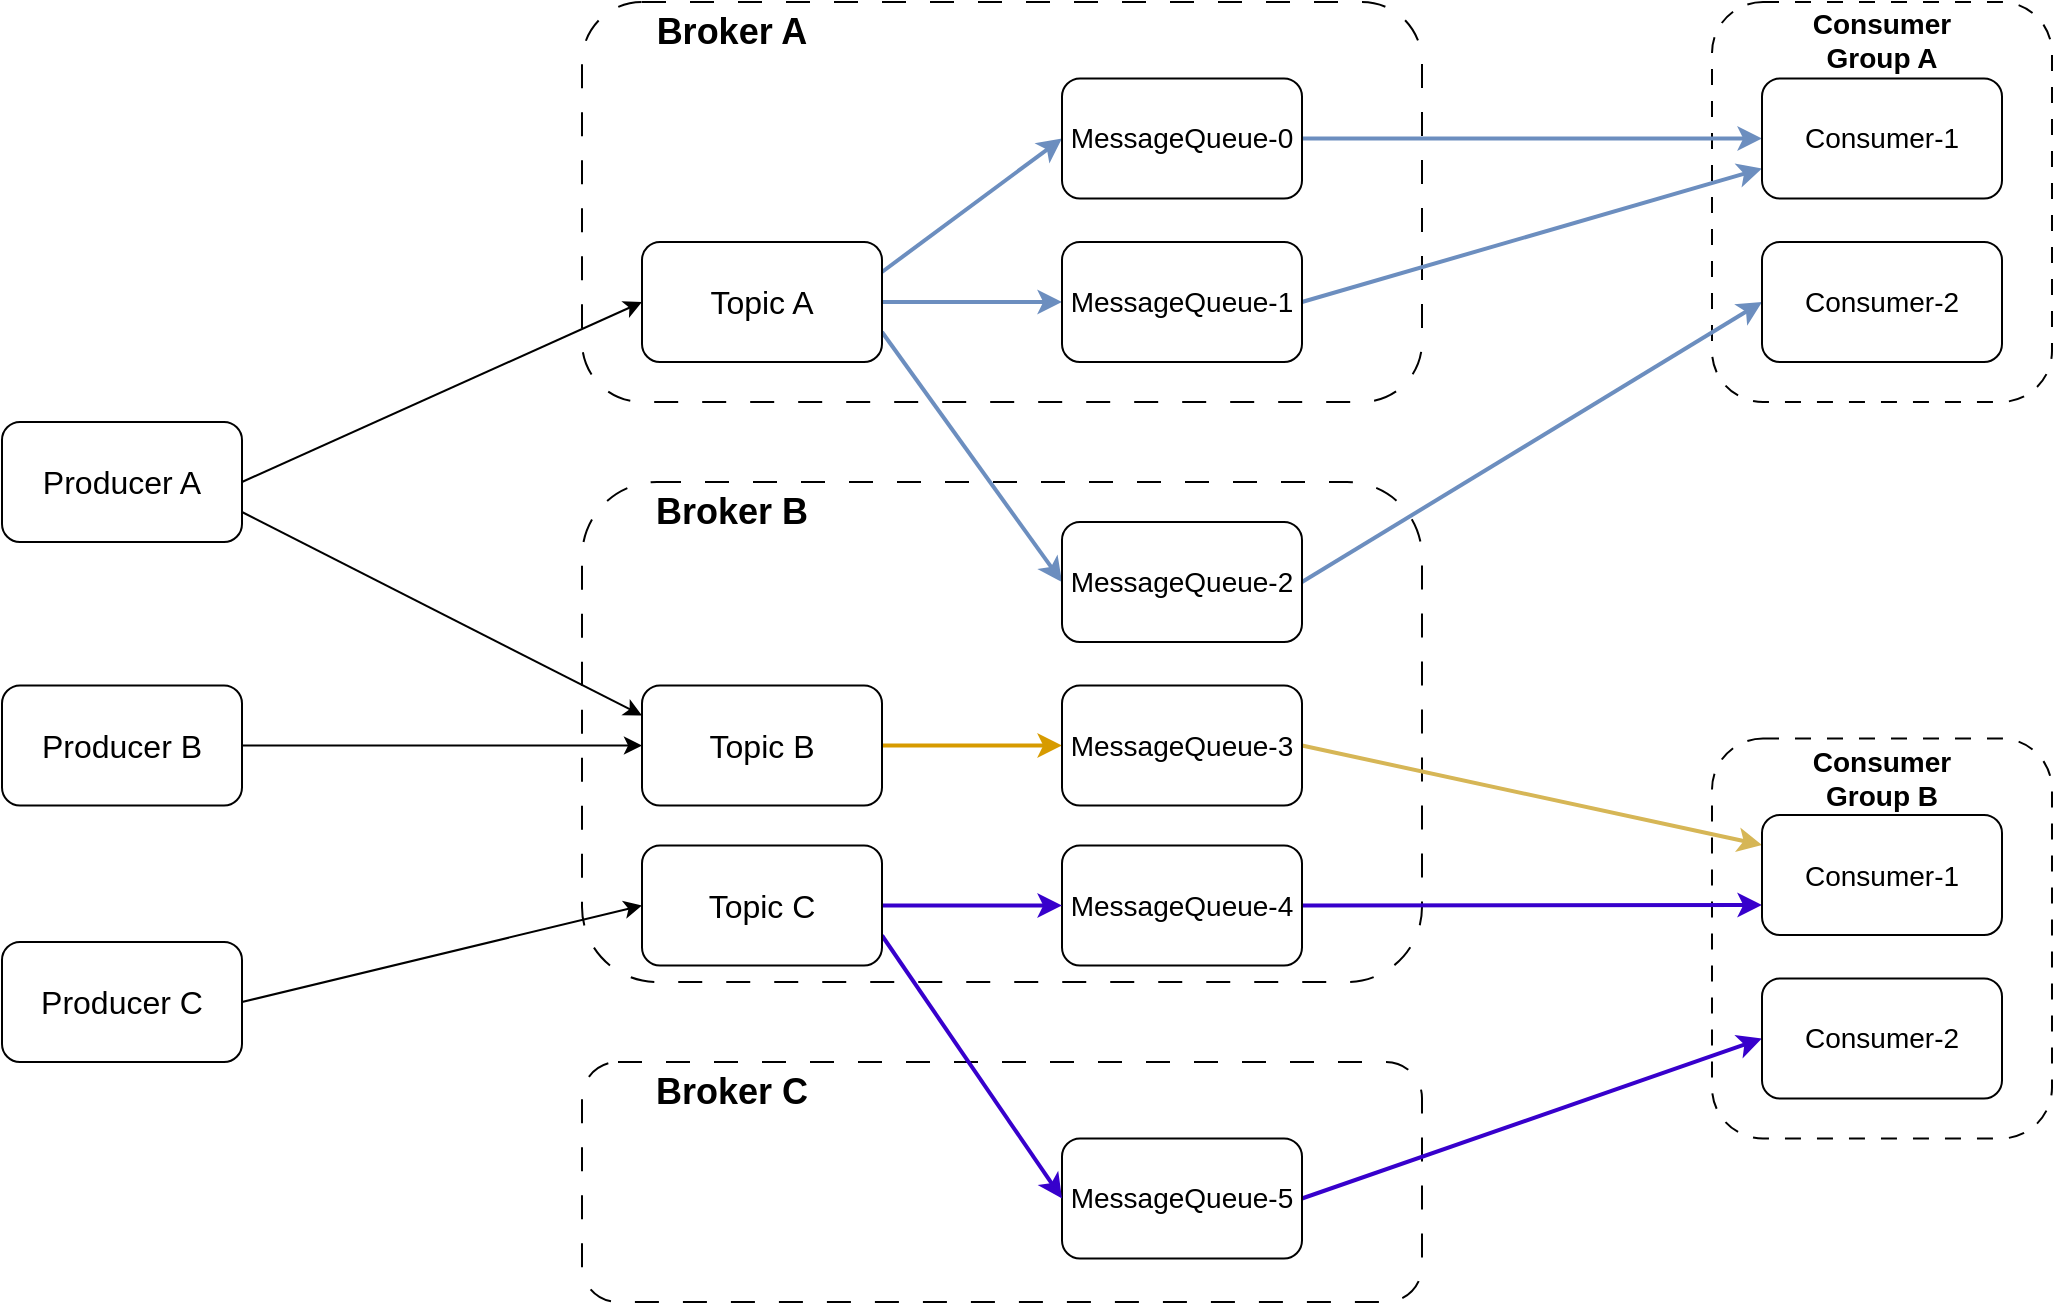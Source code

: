 <mxfile version="28.2.0">
  <diagram name="第 1 页" id="HPwGjE-x1jmZRA37-dB6">
    <mxGraphModel dx="1243" dy="701" grid="1" gridSize="10" guides="1" tooltips="1" connect="1" arrows="1" fold="1" page="1" pageScale="1" pageWidth="1169" pageHeight="827" math="0" shadow="0">
      <root>
        <mxCell id="0" />
        <mxCell id="1" parent="0" />
        <mxCell id="a3o9XG1qFLPcN7DM8V43-49" value="" style="rounded=1;whiteSpace=wrap;html=1;dashed=1;dashPattern=8 8;" vertex="1" parent="1">
          <mxGeometry x="885" y="468.25" width="170" height="200" as="geometry" />
        </mxCell>
        <mxCell id="a3o9XG1qFLPcN7DM8V43-47" value="" style="rounded=1;whiteSpace=wrap;html=1;dashed=1;dashPattern=8 8;" vertex="1" parent="1">
          <mxGeometry x="885" y="100" width="170" height="200" as="geometry" />
        </mxCell>
        <mxCell id="a3o9XG1qFLPcN7DM8V43-21" value="" style="rounded=1;whiteSpace=wrap;html=1;dashed=1;dashPattern=12 12;" vertex="1" parent="1">
          <mxGeometry x="320" y="340" width="420" height="250" as="geometry" />
        </mxCell>
        <mxCell id="a3o9XG1qFLPcN7DM8V43-18" value="" style="rounded=1;whiteSpace=wrap;html=1;dashed=1;dashPattern=12 12;" vertex="1" parent="1">
          <mxGeometry x="320" y="100" width="420" height="200" as="geometry" />
        </mxCell>
        <mxCell id="a3o9XG1qFLPcN7DM8V43-36" style="rounded=0;orthogonalLoop=1;jettySize=auto;html=1;exitX=1;exitY=0.5;exitDx=0;exitDy=0;entryX=0;entryY=0.5;entryDx=0;entryDy=0;" edge="1" parent="1" source="a3o9XG1qFLPcN7DM8V43-1" target="a3o9XG1qFLPcN7DM8V43-2">
          <mxGeometry relative="1" as="geometry" />
        </mxCell>
        <mxCell id="a3o9XG1qFLPcN7DM8V43-39" style="rounded=0;orthogonalLoop=1;jettySize=auto;html=1;exitX=1;exitY=0.75;exitDx=0;exitDy=0;entryX=0;entryY=0.25;entryDx=0;entryDy=0;" edge="1" parent="1" source="a3o9XG1qFLPcN7DM8V43-1" target="a3o9XG1qFLPcN7DM8V43-13">
          <mxGeometry relative="1" as="geometry" />
        </mxCell>
        <mxCell id="a3o9XG1qFLPcN7DM8V43-1" value="&lt;font style=&quot;font-size: 16px;&quot;&gt;Producer A&lt;/font&gt;" style="rounded=1;whiteSpace=wrap;html=1;" vertex="1" parent="1">
          <mxGeometry x="30" y="310" width="120" height="60" as="geometry" />
        </mxCell>
        <mxCell id="a3o9XG1qFLPcN7DM8V43-7" style="rounded=0;orthogonalLoop=1;jettySize=auto;html=1;exitX=1;exitY=0.25;exitDx=0;exitDy=0;entryX=0;entryY=0.5;entryDx=0;entryDy=0;strokeWidth=2;fillColor=#dae8fc;strokeColor=#6c8ebf;" edge="1" parent="1" source="a3o9XG1qFLPcN7DM8V43-2" target="a3o9XG1qFLPcN7DM8V43-3">
          <mxGeometry relative="1" as="geometry" />
        </mxCell>
        <mxCell id="a3o9XG1qFLPcN7DM8V43-8" style="edgeStyle=orthogonalEdgeStyle;rounded=0;orthogonalLoop=1;jettySize=auto;html=1;exitX=1;exitY=0.5;exitDx=0;exitDy=0;entryX=0;entryY=0.5;entryDx=0;entryDy=0;strokeWidth=2;fillColor=#dae8fc;strokeColor=#6c8ebf;" edge="1" parent="1" source="a3o9XG1qFLPcN7DM8V43-2" target="a3o9XG1qFLPcN7DM8V43-5">
          <mxGeometry relative="1" as="geometry" />
        </mxCell>
        <mxCell id="a3o9XG1qFLPcN7DM8V43-17" style="rounded=0;orthogonalLoop=1;jettySize=auto;html=1;exitX=1;exitY=0.75;exitDx=0;exitDy=0;entryX=0;entryY=0.5;entryDx=0;entryDy=0;strokeWidth=2;fillColor=#dae8fc;strokeColor=#6c8ebf;" edge="1" parent="1" source="a3o9XG1qFLPcN7DM8V43-2" target="a3o9XG1qFLPcN7DM8V43-14">
          <mxGeometry relative="1" as="geometry" />
        </mxCell>
        <mxCell id="a3o9XG1qFLPcN7DM8V43-2" value="&lt;font style=&quot;font-size: 16px;&quot;&gt;Topic A&lt;/font&gt;" style="rounded=1;whiteSpace=wrap;html=1;" vertex="1" parent="1">
          <mxGeometry x="350" y="220" width="120" height="60" as="geometry" />
        </mxCell>
        <mxCell id="a3o9XG1qFLPcN7DM8V43-43" style="edgeStyle=orthogonalEdgeStyle;rounded=0;orthogonalLoop=1;jettySize=auto;html=1;exitX=1;exitY=0.5;exitDx=0;exitDy=0;strokeWidth=2;fillColor=#dae8fc;strokeColor=#6c8ebf;" edge="1" parent="1" source="a3o9XG1qFLPcN7DM8V43-3" target="a3o9XG1qFLPcN7DM8V43-41">
          <mxGeometry relative="1" as="geometry" />
        </mxCell>
        <mxCell id="a3o9XG1qFLPcN7DM8V43-3" value="&lt;font style=&quot;font-size: 14px;&quot;&gt;MessageQueue-0&lt;/font&gt;" style="rounded=1;whiteSpace=wrap;html=1;" vertex="1" parent="1">
          <mxGeometry x="560" y="138.25" width="120" height="60" as="geometry" />
        </mxCell>
        <mxCell id="a3o9XG1qFLPcN7DM8V43-44" style="rounded=0;orthogonalLoop=1;jettySize=auto;html=1;exitX=1;exitY=0.5;exitDx=0;exitDy=0;entryX=0;entryY=0.75;entryDx=0;entryDy=0;fillColor=#dae8fc;strokeColor=#6c8ebf;strokeWidth=2;" edge="1" parent="1" source="a3o9XG1qFLPcN7DM8V43-5" target="a3o9XG1qFLPcN7DM8V43-41">
          <mxGeometry relative="1" as="geometry" />
        </mxCell>
        <mxCell id="a3o9XG1qFLPcN7DM8V43-5" value="&lt;font style=&quot;font-size: 14px;&quot;&gt;MessageQueue-1&lt;/font&gt;" style="rounded=1;whiteSpace=wrap;html=1;" vertex="1" parent="1">
          <mxGeometry x="560" y="220" width="120" height="60" as="geometry" />
        </mxCell>
        <mxCell id="a3o9XG1qFLPcN7DM8V43-11" style="edgeStyle=orthogonalEdgeStyle;rounded=0;orthogonalLoop=1;jettySize=auto;html=1;exitX=1;exitY=0.5;exitDx=0;exitDy=0;entryX=0;entryY=0.5;entryDx=0;entryDy=0;fillColor=#ffe6cc;strokeColor=#d79b00;strokeWidth=2;" edge="1" parent="1" source="a3o9XG1qFLPcN7DM8V43-13" target="a3o9XG1qFLPcN7DM8V43-16">
          <mxGeometry relative="1" as="geometry" />
        </mxCell>
        <mxCell id="a3o9XG1qFLPcN7DM8V43-13" value="&lt;font style=&quot;font-size: 16px;&quot;&gt;Topic B&lt;/font&gt;" style="rounded=1;whiteSpace=wrap;html=1;" vertex="1" parent="1">
          <mxGeometry x="350" y="441.75" width="120" height="60" as="geometry" />
        </mxCell>
        <mxCell id="a3o9XG1qFLPcN7DM8V43-45" style="rounded=0;orthogonalLoop=1;jettySize=auto;html=1;exitX=1;exitY=0.5;exitDx=0;exitDy=0;entryX=0;entryY=0.5;entryDx=0;entryDy=0;strokeWidth=2;fillColor=#dae8fc;strokeColor=#6c8ebf;" edge="1" parent="1" source="a3o9XG1qFLPcN7DM8V43-14" target="a3o9XG1qFLPcN7DM8V43-42">
          <mxGeometry relative="1" as="geometry" />
        </mxCell>
        <mxCell id="a3o9XG1qFLPcN7DM8V43-14" value="&lt;font style=&quot;font-size: 14px;&quot;&gt;MessageQueue-2&lt;/font&gt;" style="rounded=1;whiteSpace=wrap;html=1;" vertex="1" parent="1">
          <mxGeometry x="560" y="360" width="120" height="60" as="geometry" />
        </mxCell>
        <mxCell id="a3o9XG1qFLPcN7DM8V43-54" style="rounded=0;orthogonalLoop=1;jettySize=auto;html=1;exitX=1;exitY=0.5;exitDx=0;exitDy=0;entryX=0;entryY=0.75;entryDx=0;entryDy=0;strokeWidth=2;fillColor=#6a00ff;strokeColor=#3700CC;" edge="1" parent="1" source="a3o9XG1qFLPcN7DM8V43-15" target="a3o9XG1qFLPcN7DM8V43-50">
          <mxGeometry relative="1" as="geometry" />
        </mxCell>
        <mxCell id="a3o9XG1qFLPcN7DM8V43-15" value="&lt;font style=&quot;font-size: 14px;&quot;&gt;MessageQueue-4&lt;/font&gt;" style="rounded=1;whiteSpace=wrap;html=1;" vertex="1" parent="1">
          <mxGeometry x="560" y="521.75" width="120" height="60" as="geometry" />
        </mxCell>
        <mxCell id="a3o9XG1qFLPcN7DM8V43-53" style="rounded=0;orthogonalLoop=1;jettySize=auto;html=1;exitX=1;exitY=0.5;exitDx=0;exitDy=0;entryX=0;entryY=0.25;entryDx=0;entryDy=0;strokeWidth=2;fillColor=#fff2cc;strokeColor=#d6b656;" edge="1" parent="1" source="a3o9XG1qFLPcN7DM8V43-16" target="a3o9XG1qFLPcN7DM8V43-50">
          <mxGeometry relative="1" as="geometry" />
        </mxCell>
        <mxCell id="a3o9XG1qFLPcN7DM8V43-16" value="&lt;font style=&quot;font-size: 14px;&quot;&gt;MessageQueue-3&lt;/font&gt;" style="rounded=1;whiteSpace=wrap;html=1;" vertex="1" parent="1">
          <mxGeometry x="560" y="441.75" width="120" height="60" as="geometry" />
        </mxCell>
        <mxCell id="a3o9XG1qFLPcN7DM8V43-20" value="&lt;font style=&quot;font-size: 18px;&quot;&gt;&lt;b&gt;Broker A&lt;/b&gt;&lt;/font&gt;" style="text;html=1;align=center;verticalAlign=middle;whiteSpace=wrap;rounded=0;" vertex="1" parent="1">
          <mxGeometry x="340" y="100" width="110" height="30" as="geometry" />
        </mxCell>
        <mxCell id="a3o9XG1qFLPcN7DM8V43-22" value="&lt;font style=&quot;font-size: 18px;&quot;&gt;&lt;b&gt;Broker B&lt;/b&gt;&lt;/font&gt;" style="text;html=1;align=center;verticalAlign=middle;whiteSpace=wrap;rounded=0;" vertex="1" parent="1">
          <mxGeometry x="340" y="340" width="110" height="30" as="geometry" />
        </mxCell>
        <mxCell id="a3o9XG1qFLPcN7DM8V43-23" value="" style="rounded=1;whiteSpace=wrap;html=1;dashed=1;dashPattern=12 12;" vertex="1" parent="1">
          <mxGeometry x="320" y="630" width="420" height="120" as="geometry" />
        </mxCell>
        <mxCell id="a3o9XG1qFLPcN7DM8V43-55" style="rounded=0;orthogonalLoop=1;jettySize=auto;html=1;exitX=1;exitY=0.5;exitDx=0;exitDy=0;entryX=0;entryY=0.5;entryDx=0;entryDy=0;fillColor=#6a00ff;strokeColor=#3700CC;strokeWidth=2;" edge="1" parent="1" source="a3o9XG1qFLPcN7DM8V43-27" target="a3o9XG1qFLPcN7DM8V43-51">
          <mxGeometry relative="1" as="geometry" />
        </mxCell>
        <mxCell id="a3o9XG1qFLPcN7DM8V43-27" value="&lt;font style=&quot;font-size: 14px;&quot;&gt;MessageQueue-5&lt;/font&gt;" style="rounded=1;whiteSpace=wrap;html=1;" vertex="1" parent="1">
          <mxGeometry x="560" y="668.25" width="120" height="60" as="geometry" />
        </mxCell>
        <mxCell id="a3o9XG1qFLPcN7DM8V43-30" value="&lt;font style=&quot;font-size: 18px;&quot;&gt;&lt;b&gt;Broker C&lt;/b&gt;&lt;/font&gt;" style="text;html=1;align=center;verticalAlign=middle;whiteSpace=wrap;rounded=0;" vertex="1" parent="1">
          <mxGeometry x="340" y="630" width="110" height="30" as="geometry" />
        </mxCell>
        <mxCell id="a3o9XG1qFLPcN7DM8V43-32" style="edgeStyle=orthogonalEdgeStyle;rounded=0;orthogonalLoop=1;jettySize=auto;html=1;exitX=1;exitY=0.5;exitDx=0;exitDy=0;fillColor=#6a00ff;strokeColor=#3700CC;strokeWidth=2;" edge="1" parent="1" source="a3o9XG1qFLPcN7DM8V43-31" target="a3o9XG1qFLPcN7DM8V43-15">
          <mxGeometry relative="1" as="geometry" />
        </mxCell>
        <mxCell id="a3o9XG1qFLPcN7DM8V43-33" style="rounded=0;orthogonalLoop=1;jettySize=auto;html=1;exitX=1;exitY=0.75;exitDx=0;exitDy=0;entryX=0;entryY=0.5;entryDx=0;entryDy=0;fillColor=#6a00ff;strokeColor=#3700CC;strokeWidth=2;" edge="1" parent="1" source="a3o9XG1qFLPcN7DM8V43-31" target="a3o9XG1qFLPcN7DM8V43-27">
          <mxGeometry relative="1" as="geometry" />
        </mxCell>
        <mxCell id="a3o9XG1qFLPcN7DM8V43-31" value="&lt;font style=&quot;font-size: 16px;&quot;&gt;Topic C&lt;/font&gt;" style="rounded=1;whiteSpace=wrap;html=1;" vertex="1" parent="1">
          <mxGeometry x="350" y="521.75" width="120" height="60" as="geometry" />
        </mxCell>
        <mxCell id="a3o9XG1qFLPcN7DM8V43-37" style="edgeStyle=orthogonalEdgeStyle;rounded=0;orthogonalLoop=1;jettySize=auto;html=1;exitX=1;exitY=0.5;exitDx=0;exitDy=0;" edge="1" parent="1" source="a3o9XG1qFLPcN7DM8V43-34" target="a3o9XG1qFLPcN7DM8V43-13">
          <mxGeometry relative="1" as="geometry" />
        </mxCell>
        <mxCell id="a3o9XG1qFLPcN7DM8V43-34" value="&lt;font style=&quot;font-size: 16px;&quot;&gt;Producer B&lt;/font&gt;" style="rounded=1;whiteSpace=wrap;html=1;" vertex="1" parent="1">
          <mxGeometry x="30" y="441.75" width="120" height="60" as="geometry" />
        </mxCell>
        <mxCell id="a3o9XG1qFLPcN7DM8V43-38" style="rounded=0;orthogonalLoop=1;jettySize=auto;html=1;exitX=1;exitY=0.5;exitDx=0;exitDy=0;entryX=0;entryY=0.5;entryDx=0;entryDy=0;" edge="1" parent="1" source="a3o9XG1qFLPcN7DM8V43-35" target="a3o9XG1qFLPcN7DM8V43-31">
          <mxGeometry relative="1" as="geometry" />
        </mxCell>
        <mxCell id="a3o9XG1qFLPcN7DM8V43-35" value="&lt;font style=&quot;font-size: 16px;&quot;&gt;Producer C&lt;/font&gt;" style="rounded=1;whiteSpace=wrap;html=1;" vertex="1" parent="1">
          <mxGeometry x="30" y="570" width="120" height="60" as="geometry" />
        </mxCell>
        <mxCell id="a3o9XG1qFLPcN7DM8V43-41" value="&lt;span style=&quot;font-size: 14px;&quot;&gt;Consumer-1&lt;/span&gt;" style="rounded=1;whiteSpace=wrap;html=1;" vertex="1" parent="1">
          <mxGeometry x="910" y="138.25" width="120" height="60" as="geometry" />
        </mxCell>
        <mxCell id="a3o9XG1qFLPcN7DM8V43-42" value="&lt;span style=&quot;font-size: 14px;&quot;&gt;Consumer-2&lt;/span&gt;" style="rounded=1;whiteSpace=wrap;html=1;" vertex="1" parent="1">
          <mxGeometry x="910" y="220" width="120" height="60" as="geometry" />
        </mxCell>
        <mxCell id="a3o9XG1qFLPcN7DM8V43-48" value="&lt;font style=&quot;font-size: 14px;&quot;&gt;&lt;b style=&quot;&quot;&gt;Consumer Group A&lt;/b&gt;&lt;/font&gt;" style="text;html=1;align=center;verticalAlign=middle;whiteSpace=wrap;rounded=0;" vertex="1" parent="1">
          <mxGeometry x="915" y="104.25" width="110" height="30" as="geometry" />
        </mxCell>
        <mxCell id="a3o9XG1qFLPcN7DM8V43-50" value="&lt;span style=&quot;font-size: 14px;&quot;&gt;Consumer-1&lt;/span&gt;" style="rounded=1;whiteSpace=wrap;html=1;" vertex="1" parent="1">
          <mxGeometry x="910" y="506.5" width="120" height="60" as="geometry" />
        </mxCell>
        <mxCell id="a3o9XG1qFLPcN7DM8V43-51" value="&lt;span style=&quot;font-size: 14px;&quot;&gt;Consumer-2&lt;/span&gt;" style="rounded=1;whiteSpace=wrap;html=1;" vertex="1" parent="1">
          <mxGeometry x="910" y="588.25" width="120" height="60" as="geometry" />
        </mxCell>
        <mxCell id="a3o9XG1qFLPcN7DM8V43-52" value="&lt;font style=&quot;font-size: 14px;&quot;&gt;&lt;b style=&quot;&quot;&gt;Consumer Group B&lt;/b&gt;&lt;/font&gt;" style="text;html=1;align=center;verticalAlign=middle;whiteSpace=wrap;rounded=0;" vertex="1" parent="1">
          <mxGeometry x="915" y="472.5" width="110" height="30" as="geometry" />
        </mxCell>
      </root>
    </mxGraphModel>
  </diagram>
</mxfile>
